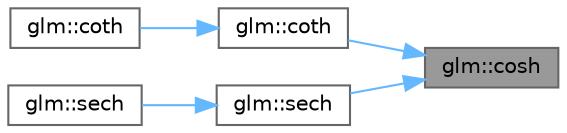 digraph "glm::cosh"
{
 // LATEX_PDF_SIZE
  bgcolor="transparent";
  edge [fontname=Helvetica,fontsize=10,labelfontname=Helvetica,labelfontsize=10];
  node [fontname=Helvetica,fontsize=10,shape=box,height=0.2,width=0.4];
  rankdir="RL";
  Node1 [id="Node000001",label="glm::cosh",height=0.2,width=0.4,color="gray40", fillcolor="grey60", style="filled", fontcolor="black",tooltip=" "];
  Node1 -> Node2 [id="edge5_Node000001_Node000002",dir="back",color="steelblue1",style="solid",tooltip=" "];
  Node2 [id="Node000002",label="glm::coth",height=0.2,width=0.4,color="grey40", fillcolor="white", style="filled",URL="$group__gtc__reciprocal.html#ga6b8b770eb7198e4dea59d52e6db81442",tooltip=" "];
  Node2 -> Node3 [id="edge6_Node000002_Node000003",dir="back",color="steelblue1",style="solid",tooltip=" "];
  Node3 [id="Node000003",label="glm::coth",height=0.2,width=0.4,color="grey40", fillcolor="white", style="filled",URL="$namespaceglm.html#a81f90918f0a5ffb751a385c53f4763f5",tooltip=" "];
  Node1 -> Node4 [id="edge7_Node000001_Node000004",dir="back",color="steelblue1",style="solid",tooltip=" "];
  Node4 [id="Node000004",label="glm::sech",height=0.2,width=0.4,color="grey40", fillcolor="white", style="filled",URL="$group__gtc__reciprocal.html#ga9a5cfd1e7170104a7b33863b1b75e5ae",tooltip=" "];
  Node4 -> Node5 [id="edge8_Node000004_Node000005",dir="back",color="steelblue1",style="solid",tooltip=" "];
  Node5 [id="Node000005",label="glm::sech",height=0.2,width=0.4,color="grey40", fillcolor="white", style="filled",URL="$namespaceglm.html#ae2e3083eead0144abb88061ffe9681a3",tooltip=" "];
}
